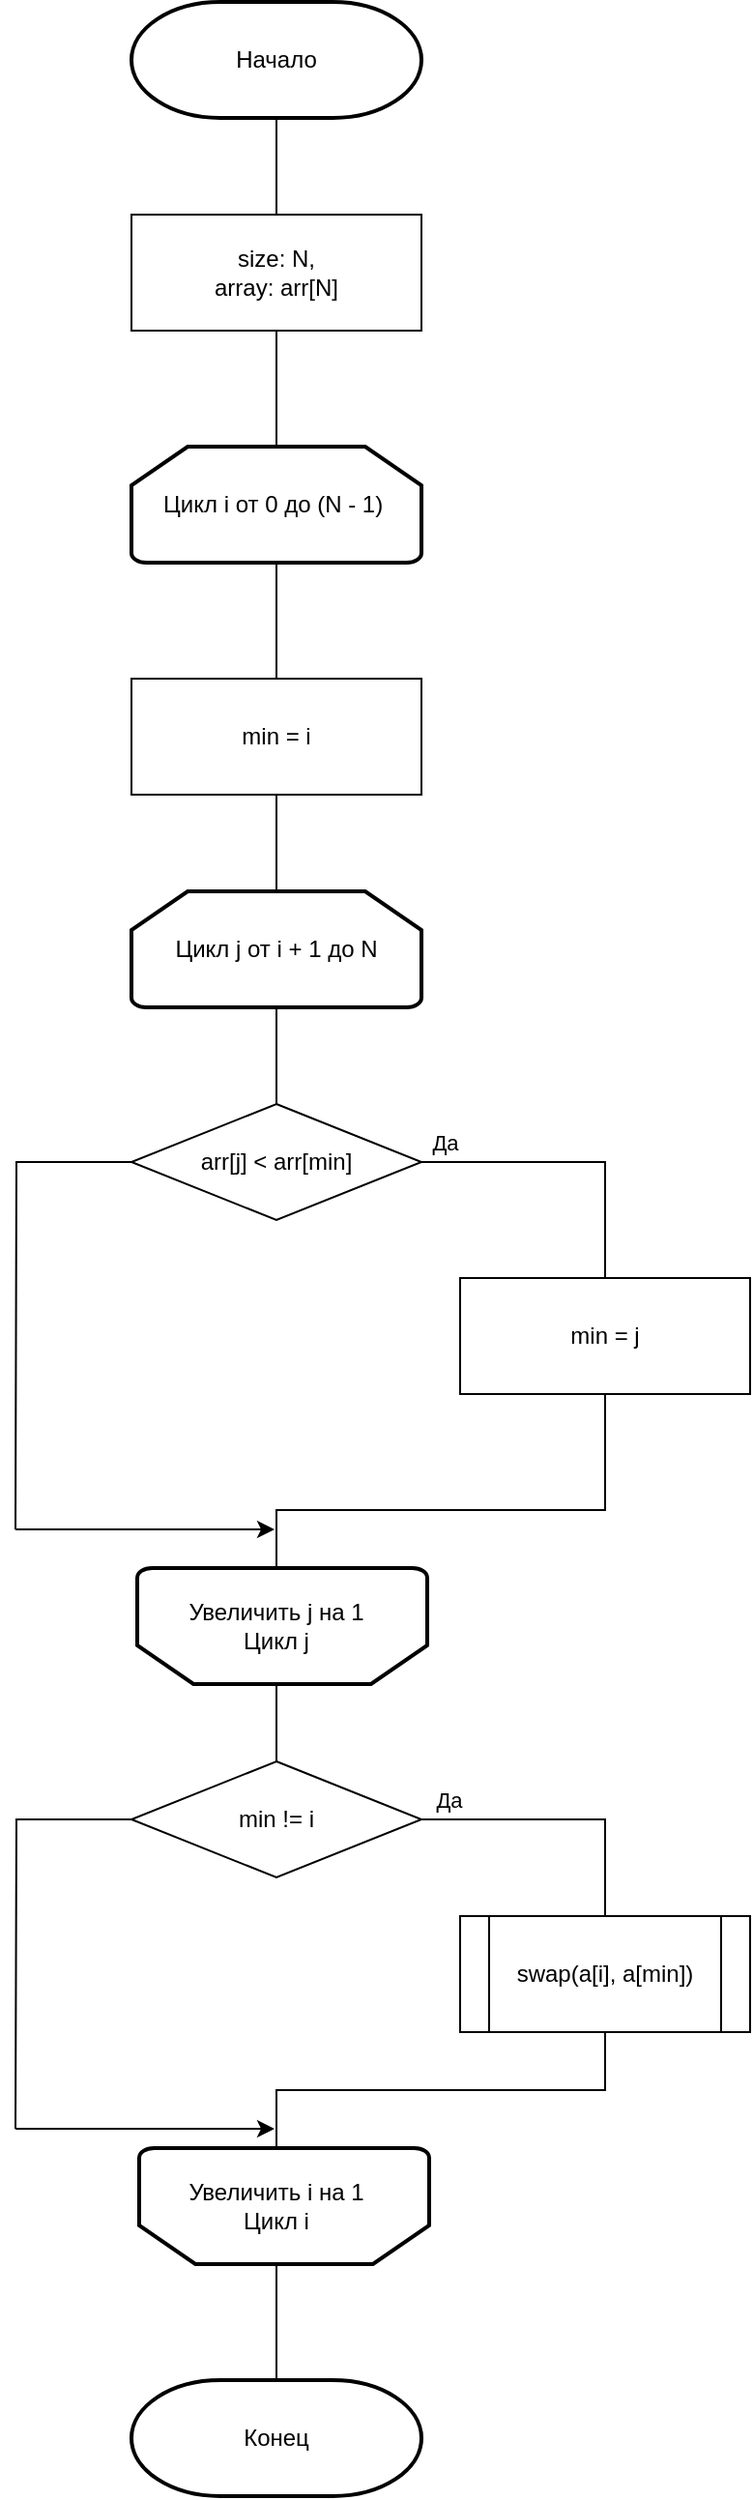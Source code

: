 <mxfile version="13.7.3" type="device"><diagram id="1GvD6UxApd9HONUpzmrc" name="Страница 1"><mxGraphModel dx="1339" dy="903" grid="1" gridSize="10" guides="1" tooltips="1" connect="1" arrows="1" fold="1" page="1" pageScale="1" pageWidth="827" pageHeight="1169" math="0" shadow="0"><root><mxCell id="0"/><mxCell id="1" parent="0"/><mxCell id="Fm3hfVHeUIxkU4BiMA2A-1" value="Начало" style="strokeWidth=2;html=1;shape=mxgraph.flowchart.terminator;whiteSpace=wrap;" vertex="1" parent="1"><mxGeometry x="250" y="20" width="150" height="60" as="geometry"/></mxCell><mxCell id="Fm3hfVHeUIxkU4BiMA2A-2" value="Цикл i от 0 до (N - 1)&amp;nbsp;" style="strokeWidth=2;html=1;shape=mxgraph.flowchart.loop_limit;whiteSpace=wrap;labelBackgroundColor=none;" vertex="1" parent="1"><mxGeometry x="250" y="250" width="150" height="60" as="geometry"/></mxCell><mxCell id="Fm3hfVHeUIxkU4BiMA2A-3" value="" style="strokeWidth=2;html=1;shape=mxgraph.flowchart.loop_limit;whiteSpace=wrap;labelBackgroundColor=none;rotation=-180;align=center;" vertex="1" parent="1"><mxGeometry x="254" y="1130" width="150" height="60" as="geometry"/></mxCell><mxCell id="Fm3hfVHeUIxkU4BiMA2A-4" value="Увеличить i на 1&lt;br&gt;Цикл i" style="text;html=1;strokeColor=none;fillColor=none;align=center;verticalAlign=middle;whiteSpace=wrap;rounded=0;labelBackgroundColor=none;" vertex="1" parent="1"><mxGeometry x="245" y="1130" width="160" height="60" as="geometry"/></mxCell><mxCell id="Fm3hfVHeUIxkU4BiMA2A-5" value="size: N,&lt;br&gt;array: arr[N]" style="rounded=0;whiteSpace=wrap;html=1;labelBackgroundColor=none;" vertex="1" parent="1"><mxGeometry x="250" y="130" width="150" height="60" as="geometry"/></mxCell><mxCell id="Fm3hfVHeUIxkU4BiMA2A-6" value="" style="strokeWidth=2;html=1;shape=mxgraph.flowchart.loop_limit;whiteSpace=wrap;labelBackgroundColor=none;rotation=-180;align=center;" vertex="1" parent="1"><mxGeometry x="253" y="830" width="150" height="60" as="geometry"/></mxCell><mxCell id="Fm3hfVHeUIxkU4BiMA2A-7" style="edgeStyle=orthogonalEdgeStyle;rounded=0;orthogonalLoop=1;jettySize=auto;html=1;exitX=0.5;exitY=1;exitDx=0;exitDy=0;entryX=0.5;entryY=0;entryDx=0;entryDy=0;endArrow=none;endFill=0;" edge="1" parent="1" source="Fm3hfVHeUIxkU4BiMA2A-8" target="Fm3hfVHeUIxkU4BiMA2A-26"><mxGeometry relative="1" as="geometry"/></mxCell><mxCell id="Fm3hfVHeUIxkU4BiMA2A-8" value="Увеличить j на 1&lt;br&gt;Цикл j" style="text;html=1;strokeColor=none;fillColor=none;align=center;verticalAlign=middle;whiteSpace=wrap;rounded=0;labelBackgroundColor=none;" vertex="1" parent="1"><mxGeometry x="245" y="830" width="160" height="60" as="geometry"/></mxCell><mxCell id="Fm3hfVHeUIxkU4BiMA2A-9" value="min = i" style="rounded=0;whiteSpace=wrap;html=1;labelBackgroundColor=none;" vertex="1" parent="1"><mxGeometry x="250" y="370" width="150" height="60" as="geometry"/></mxCell><mxCell id="Fm3hfVHeUIxkU4BiMA2A-10" value="" style="endArrow=none;html=1;entryX=0.5;entryY=1;entryDx=0;entryDy=0;entryPerimeter=0;exitX=0.5;exitY=0;exitDx=0;exitDy=0;" edge="1" parent="1" source="Fm3hfVHeUIxkU4BiMA2A-5" target="Fm3hfVHeUIxkU4BiMA2A-1"><mxGeometry width="50" height="50" relative="1" as="geometry"><mxPoint x="320" y="330" as="sourcePoint"/><mxPoint x="370" y="280" as="targetPoint"/></mxGeometry></mxCell><mxCell id="Fm3hfVHeUIxkU4BiMA2A-11" value="" style="endArrow=none;html=1;exitX=0.5;exitY=1;exitDx=0;exitDy=0;entryX=0.5;entryY=0;entryDx=0;entryDy=0;entryPerimeter=0;" edge="1" parent="1" source="Fm3hfVHeUIxkU4BiMA2A-5" target="Fm3hfVHeUIxkU4BiMA2A-2"><mxGeometry width="50" height="50" relative="1" as="geometry"><mxPoint x="310" y="240" as="sourcePoint"/><mxPoint x="360" y="190" as="targetPoint"/></mxGeometry></mxCell><mxCell id="Fm3hfVHeUIxkU4BiMA2A-12" value="Цикл j от i + 1 до N" style="strokeWidth=2;html=1;shape=mxgraph.flowchart.loop_limit;whiteSpace=wrap;labelBackgroundColor=none;" vertex="1" parent="1"><mxGeometry x="250" y="480" width="150" height="60" as="geometry"/></mxCell><mxCell id="Fm3hfVHeUIxkU4BiMA2A-13" value="" style="endArrow=none;html=1;entryX=0.5;entryY=1;entryDx=0;entryDy=0;entryPerimeter=0;exitX=0.5;exitY=0;exitDx=0;exitDy=0;" edge="1" parent="1" source="Fm3hfVHeUIxkU4BiMA2A-9" target="Fm3hfVHeUIxkU4BiMA2A-2"><mxGeometry width="50" height="50" relative="1" as="geometry"><mxPoint x="310" y="370" as="sourcePoint"/><mxPoint x="360" y="320" as="targetPoint"/></mxGeometry></mxCell><mxCell id="Fm3hfVHeUIxkU4BiMA2A-14" value="" style="endArrow=none;html=1;entryX=0.5;entryY=1;entryDx=0;entryDy=0;exitX=0.5;exitY=0;exitDx=0;exitDy=0;exitPerimeter=0;" edge="1" parent="1" source="Fm3hfVHeUIxkU4BiMA2A-12" target="Fm3hfVHeUIxkU4BiMA2A-9"><mxGeometry width="50" height="50" relative="1" as="geometry"><mxPoint x="330" y="530" as="sourcePoint"/><mxPoint x="380" y="480" as="targetPoint"/></mxGeometry></mxCell><mxCell id="Fm3hfVHeUIxkU4BiMA2A-15" value="" style="endArrow=none;html=1;entryX=0.5;entryY=1;entryDx=0;entryDy=0;entryPerimeter=0;exitX=0.5;exitY=0;exitDx=0;exitDy=0;" edge="1" parent="1" target="Fm3hfVHeUIxkU4BiMA2A-12"><mxGeometry width="50" height="50" relative="1" as="geometry"><mxPoint x="325.0" y="590" as="sourcePoint"/><mxPoint x="350" y="610" as="targetPoint"/></mxGeometry></mxCell><mxCell id="Fm3hfVHeUIxkU4BiMA2A-16" value="" style="endArrow=none;html=1;entryX=0.5;entryY=1;entryDx=0;entryDy=0;exitX=0.5;exitY=0;exitDx=0;exitDy=0;" edge="1" parent="1" target="Fm3hfVHeUIxkU4BiMA2A-4"><mxGeometry width="50" height="50" relative="1" as="geometry"><mxPoint x="325.0" y="1250" as="sourcePoint"/><mxPoint x="380" y="1260" as="targetPoint"/></mxGeometry></mxCell><mxCell id="Fm3hfVHeUIxkU4BiMA2A-17" style="edgeStyle=orthogonalEdgeStyle;rounded=0;orthogonalLoop=1;jettySize=auto;html=1;exitX=1;exitY=0.5;exitDx=0;exitDy=0;entryX=0.5;entryY=0;entryDx=0;entryDy=0;endArrow=none;endFill=0;" edge="1" parent="1" source="Fm3hfVHeUIxkU4BiMA2A-20" target="Fm3hfVHeUIxkU4BiMA2A-22"><mxGeometry relative="1" as="geometry"/></mxCell><mxCell id="Fm3hfVHeUIxkU4BiMA2A-18" value="Да" style="edgeLabel;html=1;align=center;verticalAlign=middle;resizable=0;points=[];" vertex="1" connectable="0" parent="Fm3hfVHeUIxkU4BiMA2A-17"><mxGeometry x="-0.797" y="4" relative="1" as="geometry"><mxPoint x="-3.62" y="-6" as="offset"/></mxGeometry></mxCell><mxCell id="Fm3hfVHeUIxkU4BiMA2A-19" style="edgeStyle=orthogonalEdgeStyle;rounded=0;orthogonalLoop=1;jettySize=auto;html=1;exitX=0;exitY=0.5;exitDx=0;exitDy=0;endArrow=none;endFill=0;" edge="1" parent="1" source="Fm3hfVHeUIxkU4BiMA2A-20"><mxGeometry relative="1" as="geometry"><mxPoint x="190.0" y="810" as="targetPoint"/></mxGeometry></mxCell><mxCell id="Fm3hfVHeUIxkU4BiMA2A-20" value="arr[j] &amp;lt; arr[min]" style="rhombus;whiteSpace=wrap;html=1;" vertex="1" parent="1"><mxGeometry x="250" y="590" width="150" height="60" as="geometry"/></mxCell><mxCell id="Fm3hfVHeUIxkU4BiMA2A-21" style="edgeStyle=orthogonalEdgeStyle;rounded=0;orthogonalLoop=1;jettySize=auto;html=1;exitX=0.5;exitY=1;exitDx=0;exitDy=0;entryX=0.5;entryY=0;entryDx=0;entryDy=0;endArrow=none;endFill=0;" edge="1" parent="1" source="Fm3hfVHeUIxkU4BiMA2A-22" target="Fm3hfVHeUIxkU4BiMA2A-8"><mxGeometry relative="1" as="geometry"><Array as="points"><mxPoint x="495" y="800"/><mxPoint x="325" y="800"/></Array></mxGeometry></mxCell><mxCell id="Fm3hfVHeUIxkU4BiMA2A-22" value="min = j" style="rounded=0;whiteSpace=wrap;html=1;labelBackgroundColor=none;" vertex="1" parent="1"><mxGeometry x="420" y="680" width="150" height="60" as="geometry"/></mxCell><mxCell id="Fm3hfVHeUIxkU4BiMA2A-31" style="edgeStyle=orthogonalEdgeStyle;rounded=0;orthogonalLoop=1;jettySize=auto;html=1;exitX=1;exitY=0.5;exitDx=0;exitDy=0;entryX=0.5;entryY=0;entryDx=0;entryDy=0;endArrow=none;endFill=0;" edge="1" parent="1" source="Fm3hfVHeUIxkU4BiMA2A-26" target="Fm3hfVHeUIxkU4BiMA2A-30"><mxGeometry relative="1" as="geometry"/></mxCell><mxCell id="Fm3hfVHeUIxkU4BiMA2A-35" value="Да" style="edgeLabel;html=1;align=center;verticalAlign=middle;resizable=0;points=[];" vertex="1" connectable="0" parent="Fm3hfVHeUIxkU4BiMA2A-31"><mxGeometry x="-0.802" y="1" relative="1" as="geometry"><mxPoint x="-0.44" y="-9" as="offset"/></mxGeometry></mxCell><mxCell id="Fm3hfVHeUIxkU4BiMA2A-33" style="edgeStyle=orthogonalEdgeStyle;rounded=0;orthogonalLoop=1;jettySize=auto;html=1;exitX=0;exitY=0.5;exitDx=0;exitDy=0;endArrow=none;endFill=0;" edge="1" parent="1" source="Fm3hfVHeUIxkU4BiMA2A-26"><mxGeometry relative="1" as="geometry"><mxPoint x="190" y="1120" as="targetPoint"/></mxGeometry></mxCell><mxCell id="Fm3hfVHeUIxkU4BiMA2A-26" value="min != i" style="rhombus;whiteSpace=wrap;html=1;" vertex="1" parent="1"><mxGeometry x="250" y="930" width="150" height="60" as="geometry"/></mxCell><mxCell id="Fm3hfVHeUIxkU4BiMA2A-27" value="Конец" style="strokeWidth=2;html=1;shape=mxgraph.flowchart.terminator;whiteSpace=wrap;" vertex="1" parent="1"><mxGeometry x="250" y="1250" width="150" height="60" as="geometry"/></mxCell><mxCell id="Fm3hfVHeUIxkU4BiMA2A-28" value="" style="endArrow=classic;html=1;" edge="1" parent="1"><mxGeometry width="50" height="50" relative="1" as="geometry"><mxPoint x="190.0" y="810" as="sourcePoint"/><mxPoint x="324" y="810" as="targetPoint"/></mxGeometry></mxCell><mxCell id="Fm3hfVHeUIxkU4BiMA2A-32" style="edgeStyle=orthogonalEdgeStyle;rounded=0;orthogonalLoop=1;jettySize=auto;html=1;exitX=0.5;exitY=1;exitDx=0;exitDy=0;entryX=0.5;entryY=0;entryDx=0;entryDy=0;endArrow=none;endFill=0;" edge="1" parent="1" source="Fm3hfVHeUIxkU4BiMA2A-30" target="Fm3hfVHeUIxkU4BiMA2A-4"><mxGeometry relative="1" as="geometry"/></mxCell><mxCell id="Fm3hfVHeUIxkU4BiMA2A-30" value="&lt;span&gt;swap(a[i], a[min])&lt;/span&gt;" style="shape=process;whiteSpace=wrap;html=1;backgroundOutline=1;" vertex="1" parent="1"><mxGeometry x="420" y="1010" width="150" height="60" as="geometry"/></mxCell><mxCell id="Fm3hfVHeUIxkU4BiMA2A-34" value="" style="endArrow=classic;html=1;" edge="1" parent="1"><mxGeometry width="50" height="50" relative="1" as="geometry"><mxPoint x="190" y="1120" as="sourcePoint"/><mxPoint x="324" y="1120" as="targetPoint"/></mxGeometry></mxCell></root></mxGraphModel></diagram></mxfile>